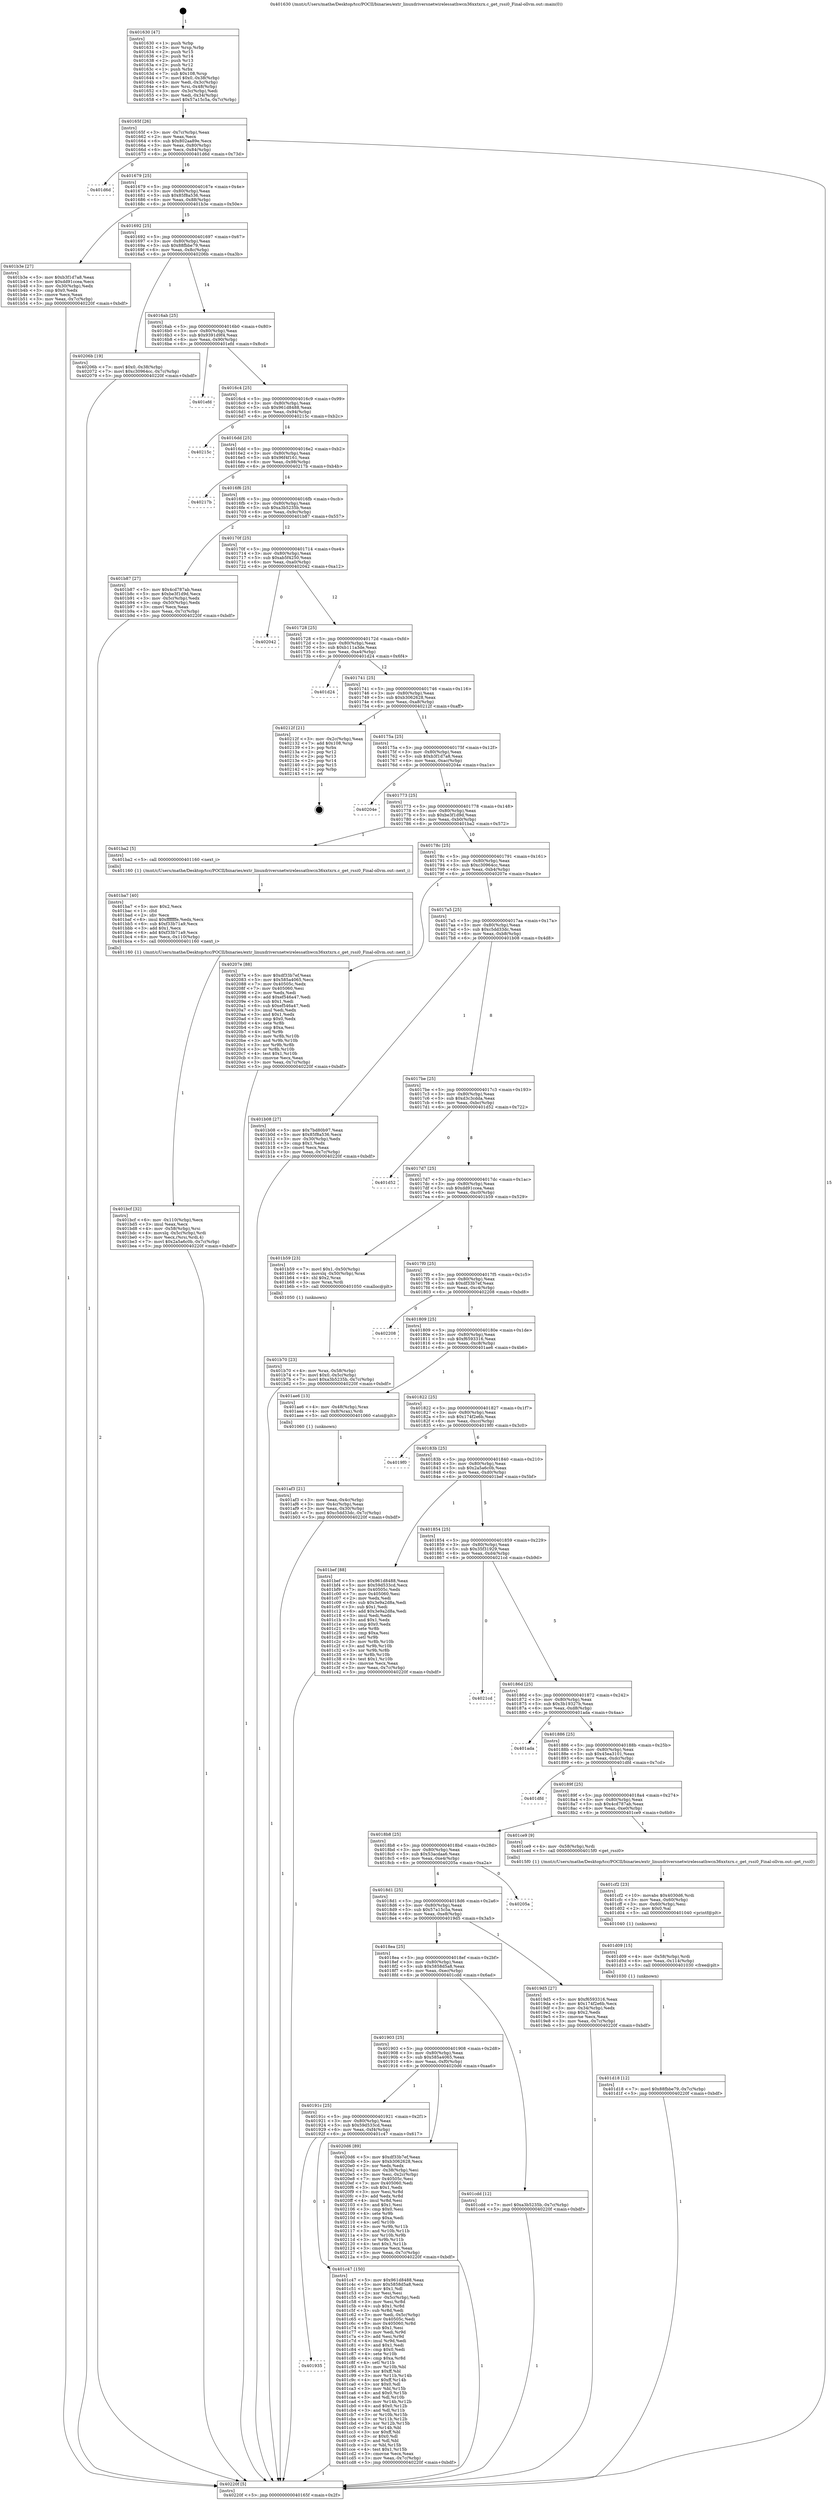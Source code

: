 digraph "0x401630" {
  label = "0x401630 (/mnt/c/Users/mathe/Desktop/tcc/POCII/binaries/extr_linuxdriversnetwirelessathwcn36xxtxrx.c_get_rssi0_Final-ollvm.out::main(0))"
  labelloc = "t"
  node[shape=record]

  Entry [label="",width=0.3,height=0.3,shape=circle,fillcolor=black,style=filled]
  "0x40165f" [label="{
     0x40165f [26]\l
     | [instrs]\l
     &nbsp;&nbsp;0x40165f \<+3\>: mov -0x7c(%rbp),%eax\l
     &nbsp;&nbsp;0x401662 \<+2\>: mov %eax,%ecx\l
     &nbsp;&nbsp;0x401664 \<+6\>: sub $0x802aa89e,%ecx\l
     &nbsp;&nbsp;0x40166a \<+3\>: mov %eax,-0x80(%rbp)\l
     &nbsp;&nbsp;0x40166d \<+6\>: mov %ecx,-0x84(%rbp)\l
     &nbsp;&nbsp;0x401673 \<+6\>: je 0000000000401d6d \<main+0x73d\>\l
  }"]
  "0x401d6d" [label="{
     0x401d6d\l
  }", style=dashed]
  "0x401679" [label="{
     0x401679 [25]\l
     | [instrs]\l
     &nbsp;&nbsp;0x401679 \<+5\>: jmp 000000000040167e \<main+0x4e\>\l
     &nbsp;&nbsp;0x40167e \<+3\>: mov -0x80(%rbp),%eax\l
     &nbsp;&nbsp;0x401681 \<+5\>: sub $0x85f8a536,%eax\l
     &nbsp;&nbsp;0x401686 \<+6\>: mov %eax,-0x88(%rbp)\l
     &nbsp;&nbsp;0x40168c \<+6\>: je 0000000000401b3e \<main+0x50e\>\l
  }"]
  Exit [label="",width=0.3,height=0.3,shape=circle,fillcolor=black,style=filled,peripheries=2]
  "0x401b3e" [label="{
     0x401b3e [27]\l
     | [instrs]\l
     &nbsp;&nbsp;0x401b3e \<+5\>: mov $0xb3f1d7a8,%eax\l
     &nbsp;&nbsp;0x401b43 \<+5\>: mov $0xdd91ccea,%ecx\l
     &nbsp;&nbsp;0x401b48 \<+3\>: mov -0x30(%rbp),%edx\l
     &nbsp;&nbsp;0x401b4b \<+3\>: cmp $0x0,%edx\l
     &nbsp;&nbsp;0x401b4e \<+3\>: cmove %ecx,%eax\l
     &nbsp;&nbsp;0x401b51 \<+3\>: mov %eax,-0x7c(%rbp)\l
     &nbsp;&nbsp;0x401b54 \<+5\>: jmp 000000000040220f \<main+0xbdf\>\l
  }"]
  "0x401692" [label="{
     0x401692 [25]\l
     | [instrs]\l
     &nbsp;&nbsp;0x401692 \<+5\>: jmp 0000000000401697 \<main+0x67\>\l
     &nbsp;&nbsp;0x401697 \<+3\>: mov -0x80(%rbp),%eax\l
     &nbsp;&nbsp;0x40169a \<+5\>: sub $0x88fbbe79,%eax\l
     &nbsp;&nbsp;0x40169f \<+6\>: mov %eax,-0x8c(%rbp)\l
     &nbsp;&nbsp;0x4016a5 \<+6\>: je 000000000040206b \<main+0xa3b\>\l
  }"]
  "0x401d18" [label="{
     0x401d18 [12]\l
     | [instrs]\l
     &nbsp;&nbsp;0x401d18 \<+7\>: movl $0x88fbbe79,-0x7c(%rbp)\l
     &nbsp;&nbsp;0x401d1f \<+5\>: jmp 000000000040220f \<main+0xbdf\>\l
  }"]
  "0x40206b" [label="{
     0x40206b [19]\l
     | [instrs]\l
     &nbsp;&nbsp;0x40206b \<+7\>: movl $0x0,-0x38(%rbp)\l
     &nbsp;&nbsp;0x402072 \<+7\>: movl $0xc30964cc,-0x7c(%rbp)\l
     &nbsp;&nbsp;0x402079 \<+5\>: jmp 000000000040220f \<main+0xbdf\>\l
  }"]
  "0x4016ab" [label="{
     0x4016ab [25]\l
     | [instrs]\l
     &nbsp;&nbsp;0x4016ab \<+5\>: jmp 00000000004016b0 \<main+0x80\>\l
     &nbsp;&nbsp;0x4016b0 \<+3\>: mov -0x80(%rbp),%eax\l
     &nbsp;&nbsp;0x4016b3 \<+5\>: sub $0x9391d9f4,%eax\l
     &nbsp;&nbsp;0x4016b8 \<+6\>: mov %eax,-0x90(%rbp)\l
     &nbsp;&nbsp;0x4016be \<+6\>: je 0000000000401efd \<main+0x8cd\>\l
  }"]
  "0x401d09" [label="{
     0x401d09 [15]\l
     | [instrs]\l
     &nbsp;&nbsp;0x401d09 \<+4\>: mov -0x58(%rbp),%rdi\l
     &nbsp;&nbsp;0x401d0d \<+6\>: mov %eax,-0x114(%rbp)\l
     &nbsp;&nbsp;0x401d13 \<+5\>: call 0000000000401030 \<free@plt\>\l
     | [calls]\l
     &nbsp;&nbsp;0x401030 \{1\} (unknown)\l
  }"]
  "0x401efd" [label="{
     0x401efd\l
  }", style=dashed]
  "0x4016c4" [label="{
     0x4016c4 [25]\l
     | [instrs]\l
     &nbsp;&nbsp;0x4016c4 \<+5\>: jmp 00000000004016c9 \<main+0x99\>\l
     &nbsp;&nbsp;0x4016c9 \<+3\>: mov -0x80(%rbp),%eax\l
     &nbsp;&nbsp;0x4016cc \<+5\>: sub $0x961d8488,%eax\l
     &nbsp;&nbsp;0x4016d1 \<+6\>: mov %eax,-0x94(%rbp)\l
     &nbsp;&nbsp;0x4016d7 \<+6\>: je 000000000040215c \<main+0xb2c\>\l
  }"]
  "0x401cf2" [label="{
     0x401cf2 [23]\l
     | [instrs]\l
     &nbsp;&nbsp;0x401cf2 \<+10\>: movabs $0x4030d6,%rdi\l
     &nbsp;&nbsp;0x401cfc \<+3\>: mov %eax,-0x60(%rbp)\l
     &nbsp;&nbsp;0x401cff \<+3\>: mov -0x60(%rbp),%esi\l
     &nbsp;&nbsp;0x401d02 \<+2\>: mov $0x0,%al\l
     &nbsp;&nbsp;0x401d04 \<+5\>: call 0000000000401040 \<printf@plt\>\l
     | [calls]\l
     &nbsp;&nbsp;0x401040 \{1\} (unknown)\l
  }"]
  "0x40215c" [label="{
     0x40215c\l
  }", style=dashed]
  "0x4016dd" [label="{
     0x4016dd [25]\l
     | [instrs]\l
     &nbsp;&nbsp;0x4016dd \<+5\>: jmp 00000000004016e2 \<main+0xb2\>\l
     &nbsp;&nbsp;0x4016e2 \<+3\>: mov -0x80(%rbp),%eax\l
     &nbsp;&nbsp;0x4016e5 \<+5\>: sub $0x96f4f161,%eax\l
     &nbsp;&nbsp;0x4016ea \<+6\>: mov %eax,-0x98(%rbp)\l
     &nbsp;&nbsp;0x4016f0 \<+6\>: je 000000000040217b \<main+0xb4b\>\l
  }"]
  "0x401935" [label="{
     0x401935\l
  }", style=dashed]
  "0x40217b" [label="{
     0x40217b\l
  }", style=dashed]
  "0x4016f6" [label="{
     0x4016f6 [25]\l
     | [instrs]\l
     &nbsp;&nbsp;0x4016f6 \<+5\>: jmp 00000000004016fb \<main+0xcb\>\l
     &nbsp;&nbsp;0x4016fb \<+3\>: mov -0x80(%rbp),%eax\l
     &nbsp;&nbsp;0x4016fe \<+5\>: sub $0xa3b5235b,%eax\l
     &nbsp;&nbsp;0x401703 \<+6\>: mov %eax,-0x9c(%rbp)\l
     &nbsp;&nbsp;0x401709 \<+6\>: je 0000000000401b87 \<main+0x557\>\l
  }"]
  "0x401c47" [label="{
     0x401c47 [150]\l
     | [instrs]\l
     &nbsp;&nbsp;0x401c47 \<+5\>: mov $0x961d8488,%eax\l
     &nbsp;&nbsp;0x401c4c \<+5\>: mov $0x5858d5a8,%ecx\l
     &nbsp;&nbsp;0x401c51 \<+2\>: mov $0x1,%dl\l
     &nbsp;&nbsp;0x401c53 \<+2\>: xor %esi,%esi\l
     &nbsp;&nbsp;0x401c55 \<+3\>: mov -0x5c(%rbp),%edi\l
     &nbsp;&nbsp;0x401c58 \<+3\>: mov %esi,%r8d\l
     &nbsp;&nbsp;0x401c5b \<+4\>: sub $0x1,%r8d\l
     &nbsp;&nbsp;0x401c5f \<+3\>: sub %r8d,%edi\l
     &nbsp;&nbsp;0x401c62 \<+3\>: mov %edi,-0x5c(%rbp)\l
     &nbsp;&nbsp;0x401c65 \<+7\>: mov 0x40505c,%edi\l
     &nbsp;&nbsp;0x401c6c \<+8\>: mov 0x405060,%r8d\l
     &nbsp;&nbsp;0x401c74 \<+3\>: sub $0x1,%esi\l
     &nbsp;&nbsp;0x401c77 \<+3\>: mov %edi,%r9d\l
     &nbsp;&nbsp;0x401c7a \<+3\>: add %esi,%r9d\l
     &nbsp;&nbsp;0x401c7d \<+4\>: imul %r9d,%edi\l
     &nbsp;&nbsp;0x401c81 \<+3\>: and $0x1,%edi\l
     &nbsp;&nbsp;0x401c84 \<+3\>: cmp $0x0,%edi\l
     &nbsp;&nbsp;0x401c87 \<+4\>: sete %r10b\l
     &nbsp;&nbsp;0x401c8b \<+4\>: cmp $0xa,%r8d\l
     &nbsp;&nbsp;0x401c8f \<+4\>: setl %r11b\l
     &nbsp;&nbsp;0x401c93 \<+3\>: mov %r10b,%bl\l
     &nbsp;&nbsp;0x401c96 \<+3\>: xor $0xff,%bl\l
     &nbsp;&nbsp;0x401c99 \<+3\>: mov %r11b,%r14b\l
     &nbsp;&nbsp;0x401c9c \<+4\>: xor $0xff,%r14b\l
     &nbsp;&nbsp;0x401ca0 \<+3\>: xor $0x0,%dl\l
     &nbsp;&nbsp;0x401ca3 \<+3\>: mov %bl,%r15b\l
     &nbsp;&nbsp;0x401ca6 \<+4\>: and $0x0,%r15b\l
     &nbsp;&nbsp;0x401caa \<+3\>: and %dl,%r10b\l
     &nbsp;&nbsp;0x401cad \<+3\>: mov %r14b,%r12b\l
     &nbsp;&nbsp;0x401cb0 \<+4\>: and $0x0,%r12b\l
     &nbsp;&nbsp;0x401cb4 \<+3\>: and %dl,%r11b\l
     &nbsp;&nbsp;0x401cb7 \<+3\>: or %r10b,%r15b\l
     &nbsp;&nbsp;0x401cba \<+3\>: or %r11b,%r12b\l
     &nbsp;&nbsp;0x401cbd \<+3\>: xor %r12b,%r15b\l
     &nbsp;&nbsp;0x401cc0 \<+3\>: or %r14b,%bl\l
     &nbsp;&nbsp;0x401cc3 \<+3\>: xor $0xff,%bl\l
     &nbsp;&nbsp;0x401cc6 \<+3\>: or $0x0,%dl\l
     &nbsp;&nbsp;0x401cc9 \<+2\>: and %dl,%bl\l
     &nbsp;&nbsp;0x401ccb \<+3\>: or %bl,%r15b\l
     &nbsp;&nbsp;0x401cce \<+4\>: test $0x1,%r15b\l
     &nbsp;&nbsp;0x401cd2 \<+3\>: cmovne %ecx,%eax\l
     &nbsp;&nbsp;0x401cd5 \<+3\>: mov %eax,-0x7c(%rbp)\l
     &nbsp;&nbsp;0x401cd8 \<+5\>: jmp 000000000040220f \<main+0xbdf\>\l
  }"]
  "0x401b87" [label="{
     0x401b87 [27]\l
     | [instrs]\l
     &nbsp;&nbsp;0x401b87 \<+5\>: mov $0x4cd787ab,%eax\l
     &nbsp;&nbsp;0x401b8c \<+5\>: mov $0xbe3f1d9d,%ecx\l
     &nbsp;&nbsp;0x401b91 \<+3\>: mov -0x5c(%rbp),%edx\l
     &nbsp;&nbsp;0x401b94 \<+3\>: cmp -0x50(%rbp),%edx\l
     &nbsp;&nbsp;0x401b97 \<+3\>: cmovl %ecx,%eax\l
     &nbsp;&nbsp;0x401b9a \<+3\>: mov %eax,-0x7c(%rbp)\l
     &nbsp;&nbsp;0x401b9d \<+5\>: jmp 000000000040220f \<main+0xbdf\>\l
  }"]
  "0x40170f" [label="{
     0x40170f [25]\l
     | [instrs]\l
     &nbsp;&nbsp;0x40170f \<+5\>: jmp 0000000000401714 \<main+0xe4\>\l
     &nbsp;&nbsp;0x401714 \<+3\>: mov -0x80(%rbp),%eax\l
     &nbsp;&nbsp;0x401717 \<+5\>: sub $0xab5f4250,%eax\l
     &nbsp;&nbsp;0x40171c \<+6\>: mov %eax,-0xa0(%rbp)\l
     &nbsp;&nbsp;0x401722 \<+6\>: je 0000000000402042 \<main+0xa12\>\l
  }"]
  "0x40191c" [label="{
     0x40191c [25]\l
     | [instrs]\l
     &nbsp;&nbsp;0x40191c \<+5\>: jmp 0000000000401921 \<main+0x2f1\>\l
     &nbsp;&nbsp;0x401921 \<+3\>: mov -0x80(%rbp),%eax\l
     &nbsp;&nbsp;0x401924 \<+5\>: sub $0x59d533cd,%eax\l
     &nbsp;&nbsp;0x401929 \<+6\>: mov %eax,-0xf4(%rbp)\l
     &nbsp;&nbsp;0x40192f \<+6\>: je 0000000000401c47 \<main+0x617\>\l
  }"]
  "0x402042" [label="{
     0x402042\l
  }", style=dashed]
  "0x401728" [label="{
     0x401728 [25]\l
     | [instrs]\l
     &nbsp;&nbsp;0x401728 \<+5\>: jmp 000000000040172d \<main+0xfd\>\l
     &nbsp;&nbsp;0x40172d \<+3\>: mov -0x80(%rbp),%eax\l
     &nbsp;&nbsp;0x401730 \<+5\>: sub $0xb111a3de,%eax\l
     &nbsp;&nbsp;0x401735 \<+6\>: mov %eax,-0xa4(%rbp)\l
     &nbsp;&nbsp;0x40173b \<+6\>: je 0000000000401d24 \<main+0x6f4\>\l
  }"]
  "0x4020d6" [label="{
     0x4020d6 [89]\l
     | [instrs]\l
     &nbsp;&nbsp;0x4020d6 \<+5\>: mov $0xdf33b7ef,%eax\l
     &nbsp;&nbsp;0x4020db \<+5\>: mov $0xb3062628,%ecx\l
     &nbsp;&nbsp;0x4020e0 \<+2\>: xor %edx,%edx\l
     &nbsp;&nbsp;0x4020e2 \<+3\>: mov -0x38(%rbp),%esi\l
     &nbsp;&nbsp;0x4020e5 \<+3\>: mov %esi,-0x2c(%rbp)\l
     &nbsp;&nbsp;0x4020e8 \<+7\>: mov 0x40505c,%esi\l
     &nbsp;&nbsp;0x4020ef \<+7\>: mov 0x405060,%edi\l
     &nbsp;&nbsp;0x4020f6 \<+3\>: sub $0x1,%edx\l
     &nbsp;&nbsp;0x4020f9 \<+3\>: mov %esi,%r8d\l
     &nbsp;&nbsp;0x4020fc \<+3\>: add %edx,%r8d\l
     &nbsp;&nbsp;0x4020ff \<+4\>: imul %r8d,%esi\l
     &nbsp;&nbsp;0x402103 \<+3\>: and $0x1,%esi\l
     &nbsp;&nbsp;0x402106 \<+3\>: cmp $0x0,%esi\l
     &nbsp;&nbsp;0x402109 \<+4\>: sete %r9b\l
     &nbsp;&nbsp;0x40210d \<+3\>: cmp $0xa,%edi\l
     &nbsp;&nbsp;0x402110 \<+4\>: setl %r10b\l
     &nbsp;&nbsp;0x402114 \<+3\>: mov %r9b,%r11b\l
     &nbsp;&nbsp;0x402117 \<+3\>: and %r10b,%r11b\l
     &nbsp;&nbsp;0x40211a \<+3\>: xor %r10b,%r9b\l
     &nbsp;&nbsp;0x40211d \<+3\>: or %r9b,%r11b\l
     &nbsp;&nbsp;0x402120 \<+4\>: test $0x1,%r11b\l
     &nbsp;&nbsp;0x402124 \<+3\>: cmovne %ecx,%eax\l
     &nbsp;&nbsp;0x402127 \<+3\>: mov %eax,-0x7c(%rbp)\l
     &nbsp;&nbsp;0x40212a \<+5\>: jmp 000000000040220f \<main+0xbdf\>\l
  }"]
  "0x401d24" [label="{
     0x401d24\l
  }", style=dashed]
  "0x401741" [label="{
     0x401741 [25]\l
     | [instrs]\l
     &nbsp;&nbsp;0x401741 \<+5\>: jmp 0000000000401746 \<main+0x116\>\l
     &nbsp;&nbsp;0x401746 \<+3\>: mov -0x80(%rbp),%eax\l
     &nbsp;&nbsp;0x401749 \<+5\>: sub $0xb3062628,%eax\l
     &nbsp;&nbsp;0x40174e \<+6\>: mov %eax,-0xa8(%rbp)\l
     &nbsp;&nbsp;0x401754 \<+6\>: je 000000000040212f \<main+0xaff\>\l
  }"]
  "0x401903" [label="{
     0x401903 [25]\l
     | [instrs]\l
     &nbsp;&nbsp;0x401903 \<+5\>: jmp 0000000000401908 \<main+0x2d8\>\l
     &nbsp;&nbsp;0x401908 \<+3\>: mov -0x80(%rbp),%eax\l
     &nbsp;&nbsp;0x40190b \<+5\>: sub $0x585a4065,%eax\l
     &nbsp;&nbsp;0x401910 \<+6\>: mov %eax,-0xf0(%rbp)\l
     &nbsp;&nbsp;0x401916 \<+6\>: je 00000000004020d6 \<main+0xaa6\>\l
  }"]
  "0x40212f" [label="{
     0x40212f [21]\l
     | [instrs]\l
     &nbsp;&nbsp;0x40212f \<+3\>: mov -0x2c(%rbp),%eax\l
     &nbsp;&nbsp;0x402132 \<+7\>: add $0x108,%rsp\l
     &nbsp;&nbsp;0x402139 \<+1\>: pop %rbx\l
     &nbsp;&nbsp;0x40213a \<+2\>: pop %r12\l
     &nbsp;&nbsp;0x40213c \<+2\>: pop %r13\l
     &nbsp;&nbsp;0x40213e \<+2\>: pop %r14\l
     &nbsp;&nbsp;0x402140 \<+2\>: pop %r15\l
     &nbsp;&nbsp;0x402142 \<+1\>: pop %rbp\l
     &nbsp;&nbsp;0x402143 \<+1\>: ret\l
  }"]
  "0x40175a" [label="{
     0x40175a [25]\l
     | [instrs]\l
     &nbsp;&nbsp;0x40175a \<+5\>: jmp 000000000040175f \<main+0x12f\>\l
     &nbsp;&nbsp;0x40175f \<+3\>: mov -0x80(%rbp),%eax\l
     &nbsp;&nbsp;0x401762 \<+5\>: sub $0xb3f1d7a8,%eax\l
     &nbsp;&nbsp;0x401767 \<+6\>: mov %eax,-0xac(%rbp)\l
     &nbsp;&nbsp;0x40176d \<+6\>: je 000000000040204e \<main+0xa1e\>\l
  }"]
  "0x401cdd" [label="{
     0x401cdd [12]\l
     | [instrs]\l
     &nbsp;&nbsp;0x401cdd \<+7\>: movl $0xa3b5235b,-0x7c(%rbp)\l
     &nbsp;&nbsp;0x401ce4 \<+5\>: jmp 000000000040220f \<main+0xbdf\>\l
  }"]
  "0x40204e" [label="{
     0x40204e\l
  }", style=dashed]
  "0x401773" [label="{
     0x401773 [25]\l
     | [instrs]\l
     &nbsp;&nbsp;0x401773 \<+5\>: jmp 0000000000401778 \<main+0x148\>\l
     &nbsp;&nbsp;0x401778 \<+3\>: mov -0x80(%rbp),%eax\l
     &nbsp;&nbsp;0x40177b \<+5\>: sub $0xbe3f1d9d,%eax\l
     &nbsp;&nbsp;0x401780 \<+6\>: mov %eax,-0xb0(%rbp)\l
     &nbsp;&nbsp;0x401786 \<+6\>: je 0000000000401ba2 \<main+0x572\>\l
  }"]
  "0x401bcf" [label="{
     0x401bcf [32]\l
     | [instrs]\l
     &nbsp;&nbsp;0x401bcf \<+6\>: mov -0x110(%rbp),%ecx\l
     &nbsp;&nbsp;0x401bd5 \<+3\>: imul %eax,%ecx\l
     &nbsp;&nbsp;0x401bd8 \<+4\>: mov -0x58(%rbp),%rsi\l
     &nbsp;&nbsp;0x401bdc \<+4\>: movslq -0x5c(%rbp),%rdi\l
     &nbsp;&nbsp;0x401be0 \<+3\>: mov %ecx,(%rsi,%rdi,4)\l
     &nbsp;&nbsp;0x401be3 \<+7\>: movl $0x2a5a6c0b,-0x7c(%rbp)\l
     &nbsp;&nbsp;0x401bea \<+5\>: jmp 000000000040220f \<main+0xbdf\>\l
  }"]
  "0x401ba2" [label="{
     0x401ba2 [5]\l
     | [instrs]\l
     &nbsp;&nbsp;0x401ba2 \<+5\>: call 0000000000401160 \<next_i\>\l
     | [calls]\l
     &nbsp;&nbsp;0x401160 \{1\} (/mnt/c/Users/mathe/Desktop/tcc/POCII/binaries/extr_linuxdriversnetwirelessathwcn36xxtxrx.c_get_rssi0_Final-ollvm.out::next_i)\l
  }"]
  "0x40178c" [label="{
     0x40178c [25]\l
     | [instrs]\l
     &nbsp;&nbsp;0x40178c \<+5\>: jmp 0000000000401791 \<main+0x161\>\l
     &nbsp;&nbsp;0x401791 \<+3\>: mov -0x80(%rbp),%eax\l
     &nbsp;&nbsp;0x401794 \<+5\>: sub $0xc30964cc,%eax\l
     &nbsp;&nbsp;0x401799 \<+6\>: mov %eax,-0xb4(%rbp)\l
     &nbsp;&nbsp;0x40179f \<+6\>: je 000000000040207e \<main+0xa4e\>\l
  }"]
  "0x401ba7" [label="{
     0x401ba7 [40]\l
     | [instrs]\l
     &nbsp;&nbsp;0x401ba7 \<+5\>: mov $0x2,%ecx\l
     &nbsp;&nbsp;0x401bac \<+1\>: cltd\l
     &nbsp;&nbsp;0x401bad \<+2\>: idiv %ecx\l
     &nbsp;&nbsp;0x401baf \<+6\>: imul $0xfffffffe,%edx,%ecx\l
     &nbsp;&nbsp;0x401bb5 \<+6\>: sub $0xf33b71a9,%ecx\l
     &nbsp;&nbsp;0x401bbb \<+3\>: add $0x1,%ecx\l
     &nbsp;&nbsp;0x401bbe \<+6\>: add $0xf33b71a9,%ecx\l
     &nbsp;&nbsp;0x401bc4 \<+6\>: mov %ecx,-0x110(%rbp)\l
     &nbsp;&nbsp;0x401bca \<+5\>: call 0000000000401160 \<next_i\>\l
     | [calls]\l
     &nbsp;&nbsp;0x401160 \{1\} (/mnt/c/Users/mathe/Desktop/tcc/POCII/binaries/extr_linuxdriversnetwirelessathwcn36xxtxrx.c_get_rssi0_Final-ollvm.out::next_i)\l
  }"]
  "0x40207e" [label="{
     0x40207e [88]\l
     | [instrs]\l
     &nbsp;&nbsp;0x40207e \<+5\>: mov $0xdf33b7ef,%eax\l
     &nbsp;&nbsp;0x402083 \<+5\>: mov $0x585a4065,%ecx\l
     &nbsp;&nbsp;0x402088 \<+7\>: mov 0x40505c,%edx\l
     &nbsp;&nbsp;0x40208f \<+7\>: mov 0x405060,%esi\l
     &nbsp;&nbsp;0x402096 \<+2\>: mov %edx,%edi\l
     &nbsp;&nbsp;0x402098 \<+6\>: add $0xef546a47,%edi\l
     &nbsp;&nbsp;0x40209e \<+3\>: sub $0x1,%edi\l
     &nbsp;&nbsp;0x4020a1 \<+6\>: sub $0xef546a47,%edi\l
     &nbsp;&nbsp;0x4020a7 \<+3\>: imul %edi,%edx\l
     &nbsp;&nbsp;0x4020aa \<+3\>: and $0x1,%edx\l
     &nbsp;&nbsp;0x4020ad \<+3\>: cmp $0x0,%edx\l
     &nbsp;&nbsp;0x4020b0 \<+4\>: sete %r8b\l
     &nbsp;&nbsp;0x4020b4 \<+3\>: cmp $0xa,%esi\l
     &nbsp;&nbsp;0x4020b7 \<+4\>: setl %r9b\l
     &nbsp;&nbsp;0x4020bb \<+3\>: mov %r8b,%r10b\l
     &nbsp;&nbsp;0x4020be \<+3\>: and %r9b,%r10b\l
     &nbsp;&nbsp;0x4020c1 \<+3\>: xor %r9b,%r8b\l
     &nbsp;&nbsp;0x4020c4 \<+3\>: or %r8b,%r10b\l
     &nbsp;&nbsp;0x4020c7 \<+4\>: test $0x1,%r10b\l
     &nbsp;&nbsp;0x4020cb \<+3\>: cmovne %ecx,%eax\l
     &nbsp;&nbsp;0x4020ce \<+3\>: mov %eax,-0x7c(%rbp)\l
     &nbsp;&nbsp;0x4020d1 \<+5\>: jmp 000000000040220f \<main+0xbdf\>\l
  }"]
  "0x4017a5" [label="{
     0x4017a5 [25]\l
     | [instrs]\l
     &nbsp;&nbsp;0x4017a5 \<+5\>: jmp 00000000004017aa \<main+0x17a\>\l
     &nbsp;&nbsp;0x4017aa \<+3\>: mov -0x80(%rbp),%eax\l
     &nbsp;&nbsp;0x4017ad \<+5\>: sub $0xc5dd33dc,%eax\l
     &nbsp;&nbsp;0x4017b2 \<+6\>: mov %eax,-0xb8(%rbp)\l
     &nbsp;&nbsp;0x4017b8 \<+6\>: je 0000000000401b08 \<main+0x4d8\>\l
  }"]
  "0x401b70" [label="{
     0x401b70 [23]\l
     | [instrs]\l
     &nbsp;&nbsp;0x401b70 \<+4\>: mov %rax,-0x58(%rbp)\l
     &nbsp;&nbsp;0x401b74 \<+7\>: movl $0x0,-0x5c(%rbp)\l
     &nbsp;&nbsp;0x401b7b \<+7\>: movl $0xa3b5235b,-0x7c(%rbp)\l
     &nbsp;&nbsp;0x401b82 \<+5\>: jmp 000000000040220f \<main+0xbdf\>\l
  }"]
  "0x401b08" [label="{
     0x401b08 [27]\l
     | [instrs]\l
     &nbsp;&nbsp;0x401b08 \<+5\>: mov $0x7bd80b97,%eax\l
     &nbsp;&nbsp;0x401b0d \<+5\>: mov $0x85f8a536,%ecx\l
     &nbsp;&nbsp;0x401b12 \<+3\>: mov -0x30(%rbp),%edx\l
     &nbsp;&nbsp;0x401b15 \<+3\>: cmp $0x1,%edx\l
     &nbsp;&nbsp;0x401b18 \<+3\>: cmovl %ecx,%eax\l
     &nbsp;&nbsp;0x401b1b \<+3\>: mov %eax,-0x7c(%rbp)\l
     &nbsp;&nbsp;0x401b1e \<+5\>: jmp 000000000040220f \<main+0xbdf\>\l
  }"]
  "0x4017be" [label="{
     0x4017be [25]\l
     | [instrs]\l
     &nbsp;&nbsp;0x4017be \<+5\>: jmp 00000000004017c3 \<main+0x193\>\l
     &nbsp;&nbsp;0x4017c3 \<+3\>: mov -0x80(%rbp),%eax\l
     &nbsp;&nbsp;0x4017c6 \<+5\>: sub $0xd3c3cdda,%eax\l
     &nbsp;&nbsp;0x4017cb \<+6\>: mov %eax,-0xbc(%rbp)\l
     &nbsp;&nbsp;0x4017d1 \<+6\>: je 0000000000401d52 \<main+0x722\>\l
  }"]
  "0x401af3" [label="{
     0x401af3 [21]\l
     | [instrs]\l
     &nbsp;&nbsp;0x401af3 \<+3\>: mov %eax,-0x4c(%rbp)\l
     &nbsp;&nbsp;0x401af6 \<+3\>: mov -0x4c(%rbp),%eax\l
     &nbsp;&nbsp;0x401af9 \<+3\>: mov %eax,-0x30(%rbp)\l
     &nbsp;&nbsp;0x401afc \<+7\>: movl $0xc5dd33dc,-0x7c(%rbp)\l
     &nbsp;&nbsp;0x401b03 \<+5\>: jmp 000000000040220f \<main+0xbdf\>\l
  }"]
  "0x401d52" [label="{
     0x401d52\l
  }", style=dashed]
  "0x4017d7" [label="{
     0x4017d7 [25]\l
     | [instrs]\l
     &nbsp;&nbsp;0x4017d7 \<+5\>: jmp 00000000004017dc \<main+0x1ac\>\l
     &nbsp;&nbsp;0x4017dc \<+3\>: mov -0x80(%rbp),%eax\l
     &nbsp;&nbsp;0x4017df \<+5\>: sub $0xdd91ccea,%eax\l
     &nbsp;&nbsp;0x4017e4 \<+6\>: mov %eax,-0xc0(%rbp)\l
     &nbsp;&nbsp;0x4017ea \<+6\>: je 0000000000401b59 \<main+0x529\>\l
  }"]
  "0x401630" [label="{
     0x401630 [47]\l
     | [instrs]\l
     &nbsp;&nbsp;0x401630 \<+1\>: push %rbp\l
     &nbsp;&nbsp;0x401631 \<+3\>: mov %rsp,%rbp\l
     &nbsp;&nbsp;0x401634 \<+2\>: push %r15\l
     &nbsp;&nbsp;0x401636 \<+2\>: push %r14\l
     &nbsp;&nbsp;0x401638 \<+2\>: push %r13\l
     &nbsp;&nbsp;0x40163a \<+2\>: push %r12\l
     &nbsp;&nbsp;0x40163c \<+1\>: push %rbx\l
     &nbsp;&nbsp;0x40163d \<+7\>: sub $0x108,%rsp\l
     &nbsp;&nbsp;0x401644 \<+7\>: movl $0x0,-0x38(%rbp)\l
     &nbsp;&nbsp;0x40164b \<+3\>: mov %edi,-0x3c(%rbp)\l
     &nbsp;&nbsp;0x40164e \<+4\>: mov %rsi,-0x48(%rbp)\l
     &nbsp;&nbsp;0x401652 \<+3\>: mov -0x3c(%rbp),%edi\l
     &nbsp;&nbsp;0x401655 \<+3\>: mov %edi,-0x34(%rbp)\l
     &nbsp;&nbsp;0x401658 \<+7\>: movl $0x57a15c5a,-0x7c(%rbp)\l
  }"]
  "0x401b59" [label="{
     0x401b59 [23]\l
     | [instrs]\l
     &nbsp;&nbsp;0x401b59 \<+7\>: movl $0x1,-0x50(%rbp)\l
     &nbsp;&nbsp;0x401b60 \<+4\>: movslq -0x50(%rbp),%rax\l
     &nbsp;&nbsp;0x401b64 \<+4\>: shl $0x2,%rax\l
     &nbsp;&nbsp;0x401b68 \<+3\>: mov %rax,%rdi\l
     &nbsp;&nbsp;0x401b6b \<+5\>: call 0000000000401050 \<malloc@plt\>\l
     | [calls]\l
     &nbsp;&nbsp;0x401050 \{1\} (unknown)\l
  }"]
  "0x4017f0" [label="{
     0x4017f0 [25]\l
     | [instrs]\l
     &nbsp;&nbsp;0x4017f0 \<+5\>: jmp 00000000004017f5 \<main+0x1c5\>\l
     &nbsp;&nbsp;0x4017f5 \<+3\>: mov -0x80(%rbp),%eax\l
     &nbsp;&nbsp;0x4017f8 \<+5\>: sub $0xdf33b7ef,%eax\l
     &nbsp;&nbsp;0x4017fd \<+6\>: mov %eax,-0xc4(%rbp)\l
     &nbsp;&nbsp;0x401803 \<+6\>: je 0000000000402208 \<main+0xbd8\>\l
  }"]
  "0x40220f" [label="{
     0x40220f [5]\l
     | [instrs]\l
     &nbsp;&nbsp;0x40220f \<+5\>: jmp 000000000040165f \<main+0x2f\>\l
  }"]
  "0x402208" [label="{
     0x402208\l
  }", style=dashed]
  "0x401809" [label="{
     0x401809 [25]\l
     | [instrs]\l
     &nbsp;&nbsp;0x401809 \<+5\>: jmp 000000000040180e \<main+0x1de\>\l
     &nbsp;&nbsp;0x40180e \<+3\>: mov -0x80(%rbp),%eax\l
     &nbsp;&nbsp;0x401811 \<+5\>: sub $0xf6593316,%eax\l
     &nbsp;&nbsp;0x401816 \<+6\>: mov %eax,-0xc8(%rbp)\l
     &nbsp;&nbsp;0x40181c \<+6\>: je 0000000000401ae6 \<main+0x4b6\>\l
  }"]
  "0x4018ea" [label="{
     0x4018ea [25]\l
     | [instrs]\l
     &nbsp;&nbsp;0x4018ea \<+5\>: jmp 00000000004018ef \<main+0x2bf\>\l
     &nbsp;&nbsp;0x4018ef \<+3\>: mov -0x80(%rbp),%eax\l
     &nbsp;&nbsp;0x4018f2 \<+5\>: sub $0x5858d5a8,%eax\l
     &nbsp;&nbsp;0x4018f7 \<+6\>: mov %eax,-0xec(%rbp)\l
     &nbsp;&nbsp;0x4018fd \<+6\>: je 0000000000401cdd \<main+0x6ad\>\l
  }"]
  "0x401ae6" [label="{
     0x401ae6 [13]\l
     | [instrs]\l
     &nbsp;&nbsp;0x401ae6 \<+4\>: mov -0x48(%rbp),%rax\l
     &nbsp;&nbsp;0x401aea \<+4\>: mov 0x8(%rax),%rdi\l
     &nbsp;&nbsp;0x401aee \<+5\>: call 0000000000401060 \<atoi@plt\>\l
     | [calls]\l
     &nbsp;&nbsp;0x401060 \{1\} (unknown)\l
  }"]
  "0x401822" [label="{
     0x401822 [25]\l
     | [instrs]\l
     &nbsp;&nbsp;0x401822 \<+5\>: jmp 0000000000401827 \<main+0x1f7\>\l
     &nbsp;&nbsp;0x401827 \<+3\>: mov -0x80(%rbp),%eax\l
     &nbsp;&nbsp;0x40182a \<+5\>: sub $0x174f2e6b,%eax\l
     &nbsp;&nbsp;0x40182f \<+6\>: mov %eax,-0xcc(%rbp)\l
     &nbsp;&nbsp;0x401835 \<+6\>: je 00000000004019f0 \<main+0x3c0\>\l
  }"]
  "0x4019d5" [label="{
     0x4019d5 [27]\l
     | [instrs]\l
     &nbsp;&nbsp;0x4019d5 \<+5\>: mov $0xf6593316,%eax\l
     &nbsp;&nbsp;0x4019da \<+5\>: mov $0x174f2e6b,%ecx\l
     &nbsp;&nbsp;0x4019df \<+3\>: mov -0x34(%rbp),%edx\l
     &nbsp;&nbsp;0x4019e2 \<+3\>: cmp $0x2,%edx\l
     &nbsp;&nbsp;0x4019e5 \<+3\>: cmovne %ecx,%eax\l
     &nbsp;&nbsp;0x4019e8 \<+3\>: mov %eax,-0x7c(%rbp)\l
     &nbsp;&nbsp;0x4019eb \<+5\>: jmp 000000000040220f \<main+0xbdf\>\l
  }"]
  "0x4019f0" [label="{
     0x4019f0\l
  }", style=dashed]
  "0x40183b" [label="{
     0x40183b [25]\l
     | [instrs]\l
     &nbsp;&nbsp;0x40183b \<+5\>: jmp 0000000000401840 \<main+0x210\>\l
     &nbsp;&nbsp;0x401840 \<+3\>: mov -0x80(%rbp),%eax\l
     &nbsp;&nbsp;0x401843 \<+5\>: sub $0x2a5a6c0b,%eax\l
     &nbsp;&nbsp;0x401848 \<+6\>: mov %eax,-0xd0(%rbp)\l
     &nbsp;&nbsp;0x40184e \<+6\>: je 0000000000401bef \<main+0x5bf\>\l
  }"]
  "0x4018d1" [label="{
     0x4018d1 [25]\l
     | [instrs]\l
     &nbsp;&nbsp;0x4018d1 \<+5\>: jmp 00000000004018d6 \<main+0x2a6\>\l
     &nbsp;&nbsp;0x4018d6 \<+3\>: mov -0x80(%rbp),%eax\l
     &nbsp;&nbsp;0x4018d9 \<+5\>: sub $0x57a15c5a,%eax\l
     &nbsp;&nbsp;0x4018de \<+6\>: mov %eax,-0xe8(%rbp)\l
     &nbsp;&nbsp;0x4018e4 \<+6\>: je 00000000004019d5 \<main+0x3a5\>\l
  }"]
  "0x401bef" [label="{
     0x401bef [88]\l
     | [instrs]\l
     &nbsp;&nbsp;0x401bef \<+5\>: mov $0x961d8488,%eax\l
     &nbsp;&nbsp;0x401bf4 \<+5\>: mov $0x59d533cd,%ecx\l
     &nbsp;&nbsp;0x401bf9 \<+7\>: mov 0x40505c,%edx\l
     &nbsp;&nbsp;0x401c00 \<+7\>: mov 0x405060,%esi\l
     &nbsp;&nbsp;0x401c07 \<+2\>: mov %edx,%edi\l
     &nbsp;&nbsp;0x401c09 \<+6\>: sub $0x3e9a2d8a,%edi\l
     &nbsp;&nbsp;0x401c0f \<+3\>: sub $0x1,%edi\l
     &nbsp;&nbsp;0x401c12 \<+6\>: add $0x3e9a2d8a,%edi\l
     &nbsp;&nbsp;0x401c18 \<+3\>: imul %edi,%edx\l
     &nbsp;&nbsp;0x401c1b \<+3\>: and $0x1,%edx\l
     &nbsp;&nbsp;0x401c1e \<+3\>: cmp $0x0,%edx\l
     &nbsp;&nbsp;0x401c21 \<+4\>: sete %r8b\l
     &nbsp;&nbsp;0x401c25 \<+3\>: cmp $0xa,%esi\l
     &nbsp;&nbsp;0x401c28 \<+4\>: setl %r9b\l
     &nbsp;&nbsp;0x401c2c \<+3\>: mov %r8b,%r10b\l
     &nbsp;&nbsp;0x401c2f \<+3\>: and %r9b,%r10b\l
     &nbsp;&nbsp;0x401c32 \<+3\>: xor %r9b,%r8b\l
     &nbsp;&nbsp;0x401c35 \<+3\>: or %r8b,%r10b\l
     &nbsp;&nbsp;0x401c38 \<+4\>: test $0x1,%r10b\l
     &nbsp;&nbsp;0x401c3c \<+3\>: cmovne %ecx,%eax\l
     &nbsp;&nbsp;0x401c3f \<+3\>: mov %eax,-0x7c(%rbp)\l
     &nbsp;&nbsp;0x401c42 \<+5\>: jmp 000000000040220f \<main+0xbdf\>\l
  }"]
  "0x401854" [label="{
     0x401854 [25]\l
     | [instrs]\l
     &nbsp;&nbsp;0x401854 \<+5\>: jmp 0000000000401859 \<main+0x229\>\l
     &nbsp;&nbsp;0x401859 \<+3\>: mov -0x80(%rbp),%eax\l
     &nbsp;&nbsp;0x40185c \<+5\>: sub $0x35f31929,%eax\l
     &nbsp;&nbsp;0x401861 \<+6\>: mov %eax,-0xd4(%rbp)\l
     &nbsp;&nbsp;0x401867 \<+6\>: je 00000000004021cd \<main+0xb9d\>\l
  }"]
  "0x40205a" [label="{
     0x40205a\l
  }", style=dashed]
  "0x4021cd" [label="{
     0x4021cd\l
  }", style=dashed]
  "0x40186d" [label="{
     0x40186d [25]\l
     | [instrs]\l
     &nbsp;&nbsp;0x40186d \<+5\>: jmp 0000000000401872 \<main+0x242\>\l
     &nbsp;&nbsp;0x401872 \<+3\>: mov -0x80(%rbp),%eax\l
     &nbsp;&nbsp;0x401875 \<+5\>: sub $0x3b19327b,%eax\l
     &nbsp;&nbsp;0x40187a \<+6\>: mov %eax,-0xd8(%rbp)\l
     &nbsp;&nbsp;0x401880 \<+6\>: je 0000000000401ada \<main+0x4aa\>\l
  }"]
  "0x4018b8" [label="{
     0x4018b8 [25]\l
     | [instrs]\l
     &nbsp;&nbsp;0x4018b8 \<+5\>: jmp 00000000004018bd \<main+0x28d\>\l
     &nbsp;&nbsp;0x4018bd \<+3\>: mov -0x80(%rbp),%eax\l
     &nbsp;&nbsp;0x4018c0 \<+5\>: sub $0x53acdaa6,%eax\l
     &nbsp;&nbsp;0x4018c5 \<+6\>: mov %eax,-0xe4(%rbp)\l
     &nbsp;&nbsp;0x4018cb \<+6\>: je 000000000040205a \<main+0xa2a\>\l
  }"]
  "0x401ada" [label="{
     0x401ada\l
  }", style=dashed]
  "0x401886" [label="{
     0x401886 [25]\l
     | [instrs]\l
     &nbsp;&nbsp;0x401886 \<+5\>: jmp 000000000040188b \<main+0x25b\>\l
     &nbsp;&nbsp;0x40188b \<+3\>: mov -0x80(%rbp),%eax\l
     &nbsp;&nbsp;0x40188e \<+5\>: sub $0x45ea3101,%eax\l
     &nbsp;&nbsp;0x401893 \<+6\>: mov %eax,-0xdc(%rbp)\l
     &nbsp;&nbsp;0x401899 \<+6\>: je 0000000000401dfd \<main+0x7cd\>\l
  }"]
  "0x401ce9" [label="{
     0x401ce9 [9]\l
     | [instrs]\l
     &nbsp;&nbsp;0x401ce9 \<+4\>: mov -0x58(%rbp),%rdi\l
     &nbsp;&nbsp;0x401ced \<+5\>: call 00000000004015f0 \<get_rssi0\>\l
     | [calls]\l
     &nbsp;&nbsp;0x4015f0 \{1\} (/mnt/c/Users/mathe/Desktop/tcc/POCII/binaries/extr_linuxdriversnetwirelessathwcn36xxtxrx.c_get_rssi0_Final-ollvm.out::get_rssi0)\l
  }"]
  "0x401dfd" [label="{
     0x401dfd\l
  }", style=dashed]
  "0x40189f" [label="{
     0x40189f [25]\l
     | [instrs]\l
     &nbsp;&nbsp;0x40189f \<+5\>: jmp 00000000004018a4 \<main+0x274\>\l
     &nbsp;&nbsp;0x4018a4 \<+3\>: mov -0x80(%rbp),%eax\l
     &nbsp;&nbsp;0x4018a7 \<+5\>: sub $0x4cd787ab,%eax\l
     &nbsp;&nbsp;0x4018ac \<+6\>: mov %eax,-0xe0(%rbp)\l
     &nbsp;&nbsp;0x4018b2 \<+6\>: je 0000000000401ce9 \<main+0x6b9\>\l
  }"]
  Entry -> "0x401630" [label=" 1"]
  "0x40165f" -> "0x401d6d" [label=" 0"]
  "0x40165f" -> "0x401679" [label=" 16"]
  "0x40212f" -> Exit [label=" 1"]
  "0x401679" -> "0x401b3e" [label=" 1"]
  "0x401679" -> "0x401692" [label=" 15"]
  "0x4020d6" -> "0x40220f" [label=" 1"]
  "0x401692" -> "0x40206b" [label=" 1"]
  "0x401692" -> "0x4016ab" [label=" 14"]
  "0x40207e" -> "0x40220f" [label=" 1"]
  "0x4016ab" -> "0x401efd" [label=" 0"]
  "0x4016ab" -> "0x4016c4" [label=" 14"]
  "0x40206b" -> "0x40220f" [label=" 1"]
  "0x4016c4" -> "0x40215c" [label=" 0"]
  "0x4016c4" -> "0x4016dd" [label=" 14"]
  "0x401d18" -> "0x40220f" [label=" 1"]
  "0x4016dd" -> "0x40217b" [label=" 0"]
  "0x4016dd" -> "0x4016f6" [label=" 14"]
  "0x401d09" -> "0x401d18" [label=" 1"]
  "0x4016f6" -> "0x401b87" [label=" 2"]
  "0x4016f6" -> "0x40170f" [label=" 12"]
  "0x401cf2" -> "0x401d09" [label=" 1"]
  "0x40170f" -> "0x402042" [label=" 0"]
  "0x40170f" -> "0x401728" [label=" 12"]
  "0x401cdd" -> "0x40220f" [label=" 1"]
  "0x401728" -> "0x401d24" [label=" 0"]
  "0x401728" -> "0x401741" [label=" 12"]
  "0x401c47" -> "0x40220f" [label=" 1"]
  "0x401741" -> "0x40212f" [label=" 1"]
  "0x401741" -> "0x40175a" [label=" 11"]
  "0x40191c" -> "0x401c47" [label=" 1"]
  "0x40175a" -> "0x40204e" [label=" 0"]
  "0x40175a" -> "0x401773" [label=" 11"]
  "0x401ce9" -> "0x401cf2" [label=" 1"]
  "0x401773" -> "0x401ba2" [label=" 1"]
  "0x401773" -> "0x40178c" [label=" 10"]
  "0x401903" -> "0x4020d6" [label=" 1"]
  "0x40178c" -> "0x40207e" [label=" 1"]
  "0x40178c" -> "0x4017a5" [label=" 9"]
  "0x40191c" -> "0x401935" [label=" 0"]
  "0x4017a5" -> "0x401b08" [label=" 1"]
  "0x4017a5" -> "0x4017be" [label=" 8"]
  "0x4018ea" -> "0x401903" [label=" 2"]
  "0x4017be" -> "0x401d52" [label=" 0"]
  "0x4017be" -> "0x4017d7" [label=" 8"]
  "0x4018ea" -> "0x401cdd" [label=" 1"]
  "0x4017d7" -> "0x401b59" [label=" 1"]
  "0x4017d7" -> "0x4017f0" [label=" 7"]
  "0x401903" -> "0x40191c" [label=" 1"]
  "0x4017f0" -> "0x402208" [label=" 0"]
  "0x4017f0" -> "0x401809" [label=" 7"]
  "0x401bef" -> "0x40220f" [label=" 1"]
  "0x401809" -> "0x401ae6" [label=" 1"]
  "0x401809" -> "0x401822" [label=" 6"]
  "0x401bcf" -> "0x40220f" [label=" 1"]
  "0x401822" -> "0x4019f0" [label=" 0"]
  "0x401822" -> "0x40183b" [label=" 6"]
  "0x401ba7" -> "0x401bcf" [label=" 1"]
  "0x40183b" -> "0x401bef" [label=" 1"]
  "0x40183b" -> "0x401854" [label=" 5"]
  "0x401b87" -> "0x40220f" [label=" 2"]
  "0x401854" -> "0x4021cd" [label=" 0"]
  "0x401854" -> "0x40186d" [label=" 5"]
  "0x401b70" -> "0x40220f" [label=" 1"]
  "0x40186d" -> "0x401ada" [label=" 0"]
  "0x40186d" -> "0x401886" [label=" 5"]
  "0x401b3e" -> "0x40220f" [label=" 1"]
  "0x401886" -> "0x401dfd" [label=" 0"]
  "0x401886" -> "0x40189f" [label=" 5"]
  "0x401b08" -> "0x40220f" [label=" 1"]
  "0x40189f" -> "0x401ce9" [label=" 1"]
  "0x40189f" -> "0x4018b8" [label=" 4"]
  "0x401b59" -> "0x401b70" [label=" 1"]
  "0x4018b8" -> "0x40205a" [label=" 0"]
  "0x4018b8" -> "0x4018d1" [label=" 4"]
  "0x401ba2" -> "0x401ba7" [label=" 1"]
  "0x4018d1" -> "0x4019d5" [label=" 1"]
  "0x4018d1" -> "0x4018ea" [label=" 3"]
  "0x4019d5" -> "0x40220f" [label=" 1"]
  "0x401630" -> "0x40165f" [label=" 1"]
  "0x40220f" -> "0x40165f" [label=" 15"]
  "0x401ae6" -> "0x401af3" [label=" 1"]
  "0x401af3" -> "0x40220f" [label=" 1"]
}

